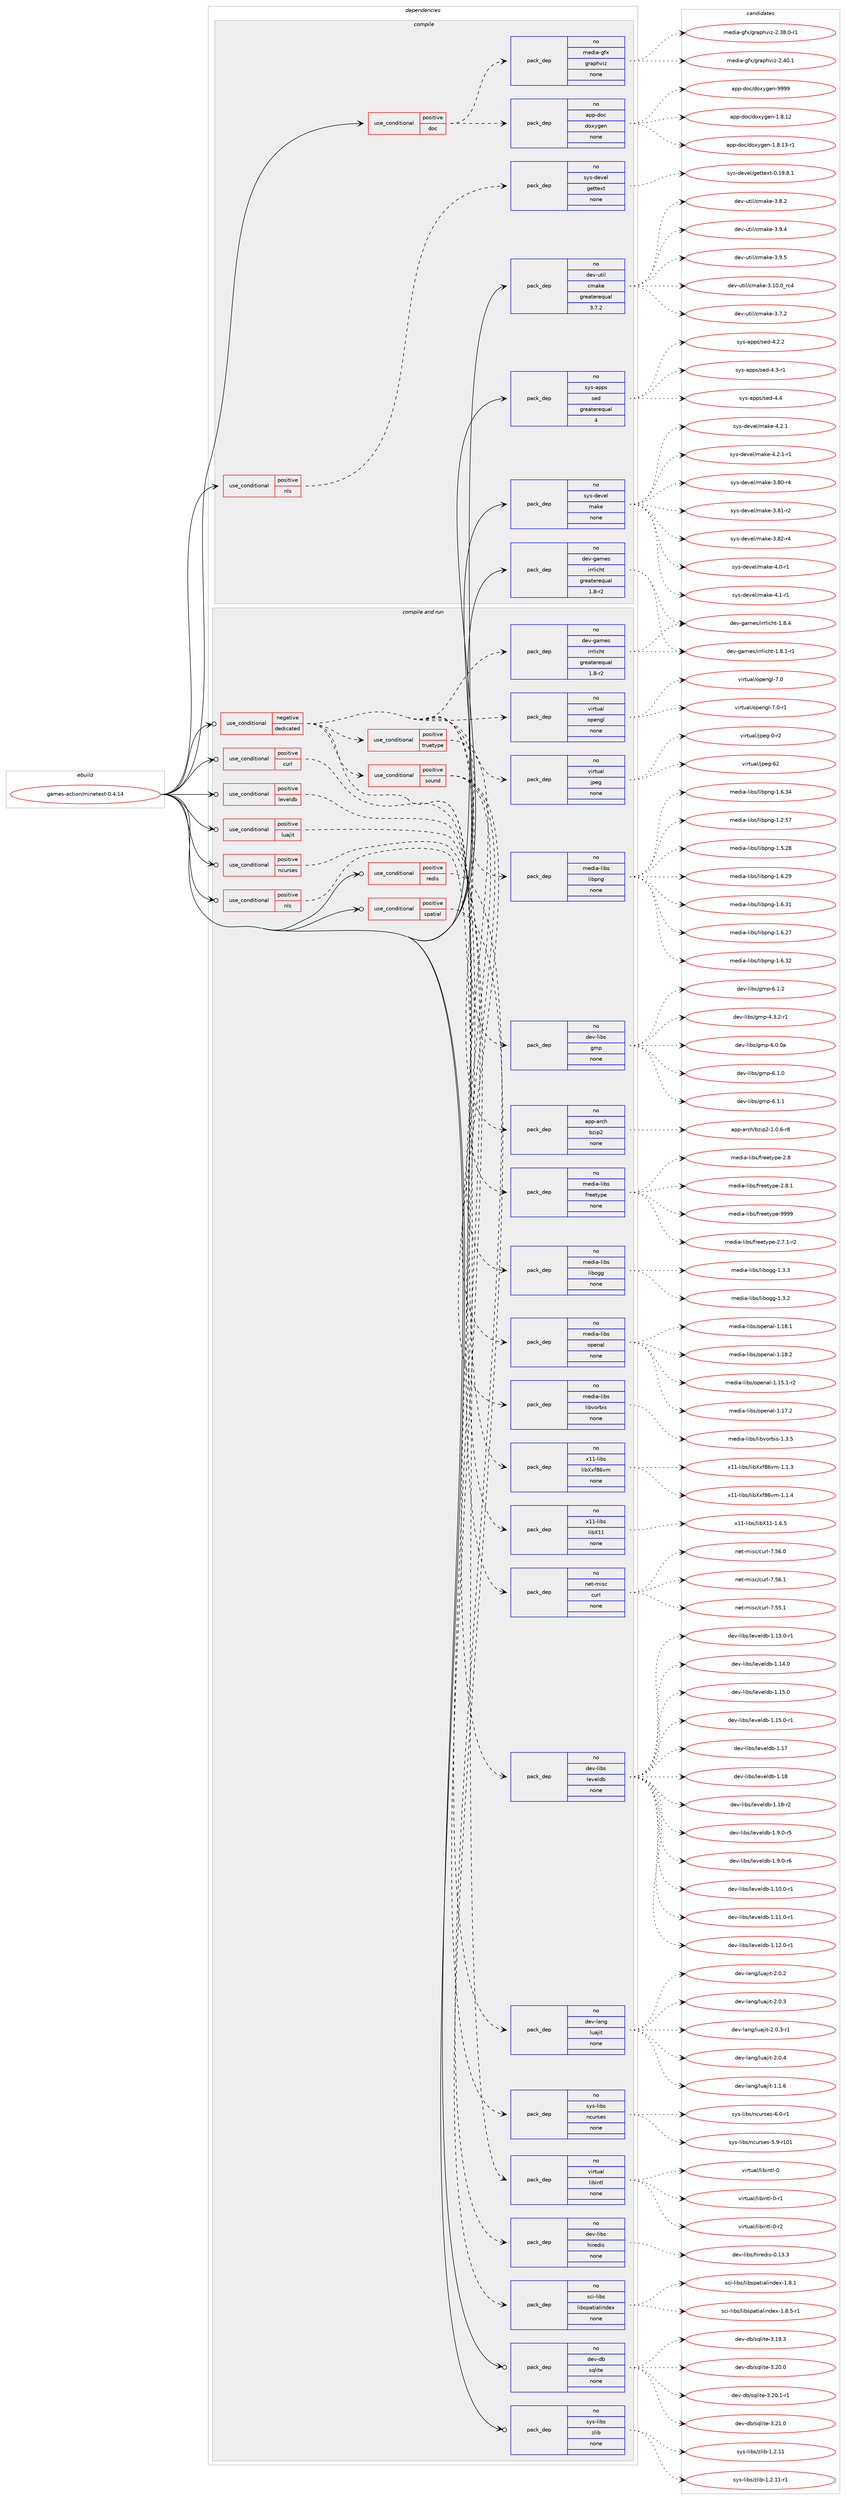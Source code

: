 digraph prolog {

# *************
# Graph options
# *************

newrank=true;
concentrate=true;
compound=true;
graph [rankdir=LR,fontname=Helvetica,fontsize=10,ranksep=1.5];#, ranksep=2.5, nodesep=0.2];
edge  [arrowhead=vee];
node  [fontname=Helvetica,fontsize=10];

# **********
# The ebuild
# **********

subgraph cluster_leftcol {
color=gray;
rank=same;
label=<<i>ebuild</i>>;
id [label="games-action/minetest-0.4.14", color=red, width=4, href="../games-action/minetest-0.4.14.svg"];
}

# ****************
# The dependencies
# ****************

subgraph cluster_midcol {
color=gray;
label=<<i>dependencies</i>>;
subgraph cluster_compile {
fillcolor="#eeeeee";
style=filled;
label=<<i>compile</i>>;
subgraph cond79638 {
dependency293037 [label=<<TABLE BORDER="0" CELLBORDER="1" CELLSPACING="0" CELLPADDING="4"><TR><TD ROWSPAN="3" CELLPADDING="10">use_conditional</TD></TR><TR><TD>positive</TD></TR><TR><TD>doc</TD></TR></TABLE>>, shape=none, color=red];
subgraph pack209030 {
dependency293038 [label=<<TABLE BORDER="0" CELLBORDER="1" CELLSPACING="0" CELLPADDING="4" WIDTH="220"><TR><TD ROWSPAN="6" CELLPADDING="30">pack_dep</TD></TR><TR><TD WIDTH="110">no</TD></TR><TR><TD>app-doc</TD></TR><TR><TD>doxygen</TD></TR><TR><TD>none</TD></TR><TR><TD></TD></TR></TABLE>>, shape=none, color=blue];
}
dependency293037:e -> dependency293038:w [weight=20,style="dashed",arrowhead="vee"];
subgraph pack209031 {
dependency293039 [label=<<TABLE BORDER="0" CELLBORDER="1" CELLSPACING="0" CELLPADDING="4" WIDTH="220"><TR><TD ROWSPAN="6" CELLPADDING="30">pack_dep</TD></TR><TR><TD WIDTH="110">no</TD></TR><TR><TD>media-gfx</TD></TR><TR><TD>graphviz</TD></TR><TR><TD>none</TD></TR><TR><TD></TD></TR></TABLE>>, shape=none, color=blue];
}
dependency293037:e -> dependency293039:w [weight=20,style="dashed",arrowhead="vee"];
}
id:e -> dependency293037:w [weight=20,style="solid",arrowhead="vee"];
subgraph cond79639 {
dependency293040 [label=<<TABLE BORDER="0" CELLBORDER="1" CELLSPACING="0" CELLPADDING="4"><TR><TD ROWSPAN="3" CELLPADDING="10">use_conditional</TD></TR><TR><TD>positive</TD></TR><TR><TD>nls</TD></TR></TABLE>>, shape=none, color=red];
subgraph pack209032 {
dependency293041 [label=<<TABLE BORDER="0" CELLBORDER="1" CELLSPACING="0" CELLPADDING="4" WIDTH="220"><TR><TD ROWSPAN="6" CELLPADDING="30">pack_dep</TD></TR><TR><TD WIDTH="110">no</TD></TR><TR><TD>sys-devel</TD></TR><TR><TD>gettext</TD></TR><TR><TD>none</TD></TR><TR><TD></TD></TR></TABLE>>, shape=none, color=blue];
}
dependency293040:e -> dependency293041:w [weight=20,style="dashed",arrowhead="vee"];
}
id:e -> dependency293040:w [weight=20,style="solid",arrowhead="vee"];
subgraph pack209033 {
dependency293042 [label=<<TABLE BORDER="0" CELLBORDER="1" CELLSPACING="0" CELLPADDING="4" WIDTH="220"><TR><TD ROWSPAN="6" CELLPADDING="30">pack_dep</TD></TR><TR><TD WIDTH="110">no</TD></TR><TR><TD>dev-games</TD></TR><TR><TD>irrlicht</TD></TR><TR><TD>greaterequal</TD></TR><TR><TD>1.8-r2</TD></TR></TABLE>>, shape=none, color=blue];
}
id:e -> dependency293042:w [weight=20,style="solid",arrowhead="vee"];
subgraph pack209034 {
dependency293043 [label=<<TABLE BORDER="0" CELLBORDER="1" CELLSPACING="0" CELLPADDING="4" WIDTH="220"><TR><TD ROWSPAN="6" CELLPADDING="30">pack_dep</TD></TR><TR><TD WIDTH="110">no</TD></TR><TR><TD>dev-util</TD></TR><TR><TD>cmake</TD></TR><TR><TD>greaterequal</TD></TR><TR><TD>3.7.2</TD></TR></TABLE>>, shape=none, color=blue];
}
id:e -> dependency293043:w [weight=20,style="solid",arrowhead="vee"];
subgraph pack209035 {
dependency293044 [label=<<TABLE BORDER="0" CELLBORDER="1" CELLSPACING="0" CELLPADDING="4" WIDTH="220"><TR><TD ROWSPAN="6" CELLPADDING="30">pack_dep</TD></TR><TR><TD WIDTH="110">no</TD></TR><TR><TD>sys-apps</TD></TR><TR><TD>sed</TD></TR><TR><TD>greaterequal</TD></TR><TR><TD>4</TD></TR></TABLE>>, shape=none, color=blue];
}
id:e -> dependency293044:w [weight=20,style="solid",arrowhead="vee"];
subgraph pack209036 {
dependency293045 [label=<<TABLE BORDER="0" CELLBORDER="1" CELLSPACING="0" CELLPADDING="4" WIDTH="220"><TR><TD ROWSPAN="6" CELLPADDING="30">pack_dep</TD></TR><TR><TD WIDTH="110">no</TD></TR><TR><TD>sys-devel</TD></TR><TR><TD>make</TD></TR><TR><TD>none</TD></TR><TR><TD></TD></TR></TABLE>>, shape=none, color=blue];
}
id:e -> dependency293045:w [weight=20,style="solid",arrowhead="vee"];
}
subgraph cluster_compileandrun {
fillcolor="#eeeeee";
style=filled;
label=<<i>compile and run</i>>;
subgraph cond79640 {
dependency293046 [label=<<TABLE BORDER="0" CELLBORDER="1" CELLSPACING="0" CELLPADDING="4"><TR><TD ROWSPAN="3" CELLPADDING="10">use_conditional</TD></TR><TR><TD>negative</TD></TR><TR><TD>dedicated</TD></TR></TABLE>>, shape=none, color=red];
subgraph pack209037 {
dependency293047 [label=<<TABLE BORDER="0" CELLBORDER="1" CELLSPACING="0" CELLPADDING="4" WIDTH="220"><TR><TD ROWSPAN="6" CELLPADDING="30">pack_dep</TD></TR><TR><TD WIDTH="110">no</TD></TR><TR><TD>app-arch</TD></TR><TR><TD>bzip2</TD></TR><TR><TD>none</TD></TR><TR><TD></TD></TR></TABLE>>, shape=none, color=blue];
}
dependency293046:e -> dependency293047:w [weight=20,style="dashed",arrowhead="vee"];
subgraph pack209038 {
dependency293048 [label=<<TABLE BORDER="0" CELLBORDER="1" CELLSPACING="0" CELLPADDING="4" WIDTH="220"><TR><TD ROWSPAN="6" CELLPADDING="30">pack_dep</TD></TR><TR><TD WIDTH="110">no</TD></TR><TR><TD>dev-games</TD></TR><TR><TD>irrlicht</TD></TR><TR><TD>greaterequal</TD></TR><TR><TD>1.8-r2</TD></TR></TABLE>>, shape=none, color=blue];
}
dependency293046:e -> dependency293048:w [weight=20,style="dashed",arrowhead="vee"];
subgraph pack209039 {
dependency293049 [label=<<TABLE BORDER="0" CELLBORDER="1" CELLSPACING="0" CELLPADDING="4" WIDTH="220"><TR><TD ROWSPAN="6" CELLPADDING="30">pack_dep</TD></TR><TR><TD WIDTH="110">no</TD></TR><TR><TD>dev-libs</TD></TR><TR><TD>gmp</TD></TR><TR><TD>none</TD></TR><TR><TD></TD></TR></TABLE>>, shape=none, color=blue];
}
dependency293046:e -> dependency293049:w [weight=20,style="dashed",arrowhead="vee"];
subgraph pack209040 {
dependency293050 [label=<<TABLE BORDER="0" CELLBORDER="1" CELLSPACING="0" CELLPADDING="4" WIDTH="220"><TR><TD ROWSPAN="6" CELLPADDING="30">pack_dep</TD></TR><TR><TD WIDTH="110">no</TD></TR><TR><TD>media-libs</TD></TR><TR><TD>libpng</TD></TR><TR><TD>none</TD></TR><TR><TD></TD></TR></TABLE>>, shape=none, color=blue];
}
dependency293046:e -> dependency293050:w [weight=20,style="dashed",arrowhead="vee"];
subgraph pack209041 {
dependency293051 [label=<<TABLE BORDER="0" CELLBORDER="1" CELLSPACING="0" CELLPADDING="4" WIDTH="220"><TR><TD ROWSPAN="6" CELLPADDING="30">pack_dep</TD></TR><TR><TD WIDTH="110">no</TD></TR><TR><TD>virtual</TD></TR><TR><TD>jpeg</TD></TR><TR><TD>none</TD></TR><TR><TD></TD></TR></TABLE>>, shape=none, color=blue];
}
dependency293046:e -> dependency293051:w [weight=20,style="dashed",arrowhead="vee"];
subgraph pack209042 {
dependency293052 [label=<<TABLE BORDER="0" CELLBORDER="1" CELLSPACING="0" CELLPADDING="4" WIDTH="220"><TR><TD ROWSPAN="6" CELLPADDING="30">pack_dep</TD></TR><TR><TD WIDTH="110">no</TD></TR><TR><TD>virtual</TD></TR><TR><TD>opengl</TD></TR><TR><TD>none</TD></TR><TR><TD></TD></TR></TABLE>>, shape=none, color=blue];
}
dependency293046:e -> dependency293052:w [weight=20,style="dashed",arrowhead="vee"];
subgraph pack209043 {
dependency293053 [label=<<TABLE BORDER="0" CELLBORDER="1" CELLSPACING="0" CELLPADDING="4" WIDTH="220"><TR><TD ROWSPAN="6" CELLPADDING="30">pack_dep</TD></TR><TR><TD WIDTH="110">no</TD></TR><TR><TD>x11-libs</TD></TR><TR><TD>libX11</TD></TR><TR><TD>none</TD></TR><TR><TD></TD></TR></TABLE>>, shape=none, color=blue];
}
dependency293046:e -> dependency293053:w [weight=20,style="dashed",arrowhead="vee"];
subgraph pack209044 {
dependency293054 [label=<<TABLE BORDER="0" CELLBORDER="1" CELLSPACING="0" CELLPADDING="4" WIDTH="220"><TR><TD ROWSPAN="6" CELLPADDING="30">pack_dep</TD></TR><TR><TD WIDTH="110">no</TD></TR><TR><TD>x11-libs</TD></TR><TR><TD>libXxf86vm</TD></TR><TR><TD>none</TD></TR><TR><TD></TD></TR></TABLE>>, shape=none, color=blue];
}
dependency293046:e -> dependency293054:w [weight=20,style="dashed",arrowhead="vee"];
subgraph cond79641 {
dependency293055 [label=<<TABLE BORDER="0" CELLBORDER="1" CELLSPACING="0" CELLPADDING="4"><TR><TD ROWSPAN="3" CELLPADDING="10">use_conditional</TD></TR><TR><TD>positive</TD></TR><TR><TD>sound</TD></TR></TABLE>>, shape=none, color=red];
subgraph pack209045 {
dependency293056 [label=<<TABLE BORDER="0" CELLBORDER="1" CELLSPACING="0" CELLPADDING="4" WIDTH="220"><TR><TD ROWSPAN="6" CELLPADDING="30">pack_dep</TD></TR><TR><TD WIDTH="110">no</TD></TR><TR><TD>media-libs</TD></TR><TR><TD>libogg</TD></TR><TR><TD>none</TD></TR><TR><TD></TD></TR></TABLE>>, shape=none, color=blue];
}
dependency293055:e -> dependency293056:w [weight=20,style="dashed",arrowhead="vee"];
subgraph pack209046 {
dependency293057 [label=<<TABLE BORDER="0" CELLBORDER="1" CELLSPACING="0" CELLPADDING="4" WIDTH="220"><TR><TD ROWSPAN="6" CELLPADDING="30">pack_dep</TD></TR><TR><TD WIDTH="110">no</TD></TR><TR><TD>media-libs</TD></TR><TR><TD>libvorbis</TD></TR><TR><TD>none</TD></TR><TR><TD></TD></TR></TABLE>>, shape=none, color=blue];
}
dependency293055:e -> dependency293057:w [weight=20,style="dashed",arrowhead="vee"];
subgraph pack209047 {
dependency293058 [label=<<TABLE BORDER="0" CELLBORDER="1" CELLSPACING="0" CELLPADDING="4" WIDTH="220"><TR><TD ROWSPAN="6" CELLPADDING="30">pack_dep</TD></TR><TR><TD WIDTH="110">no</TD></TR><TR><TD>media-libs</TD></TR><TR><TD>openal</TD></TR><TR><TD>none</TD></TR><TR><TD></TD></TR></TABLE>>, shape=none, color=blue];
}
dependency293055:e -> dependency293058:w [weight=20,style="dashed",arrowhead="vee"];
}
dependency293046:e -> dependency293055:w [weight=20,style="dashed",arrowhead="vee"];
subgraph cond79642 {
dependency293059 [label=<<TABLE BORDER="0" CELLBORDER="1" CELLSPACING="0" CELLPADDING="4"><TR><TD ROWSPAN="3" CELLPADDING="10">use_conditional</TD></TR><TR><TD>positive</TD></TR><TR><TD>truetype</TD></TR></TABLE>>, shape=none, color=red];
subgraph pack209048 {
dependency293060 [label=<<TABLE BORDER="0" CELLBORDER="1" CELLSPACING="0" CELLPADDING="4" WIDTH="220"><TR><TD ROWSPAN="6" CELLPADDING="30">pack_dep</TD></TR><TR><TD WIDTH="110">no</TD></TR><TR><TD>media-libs</TD></TR><TR><TD>freetype</TD></TR><TR><TD>none</TD></TR><TR><TD></TD></TR></TABLE>>, shape=none, color=blue];
}
dependency293059:e -> dependency293060:w [weight=20,style="dashed",arrowhead="vee"];
}
dependency293046:e -> dependency293059:w [weight=20,style="dashed",arrowhead="vee"];
}
id:e -> dependency293046:w [weight=20,style="solid",arrowhead="odotvee"];
subgraph cond79643 {
dependency293061 [label=<<TABLE BORDER="0" CELLBORDER="1" CELLSPACING="0" CELLPADDING="4"><TR><TD ROWSPAN="3" CELLPADDING="10">use_conditional</TD></TR><TR><TD>positive</TD></TR><TR><TD>curl</TD></TR></TABLE>>, shape=none, color=red];
subgraph pack209049 {
dependency293062 [label=<<TABLE BORDER="0" CELLBORDER="1" CELLSPACING="0" CELLPADDING="4" WIDTH="220"><TR><TD ROWSPAN="6" CELLPADDING="30">pack_dep</TD></TR><TR><TD WIDTH="110">no</TD></TR><TR><TD>net-misc</TD></TR><TR><TD>curl</TD></TR><TR><TD>none</TD></TR><TR><TD></TD></TR></TABLE>>, shape=none, color=blue];
}
dependency293061:e -> dependency293062:w [weight=20,style="dashed",arrowhead="vee"];
}
id:e -> dependency293061:w [weight=20,style="solid",arrowhead="odotvee"];
subgraph cond79644 {
dependency293063 [label=<<TABLE BORDER="0" CELLBORDER="1" CELLSPACING="0" CELLPADDING="4"><TR><TD ROWSPAN="3" CELLPADDING="10">use_conditional</TD></TR><TR><TD>positive</TD></TR><TR><TD>leveldb</TD></TR></TABLE>>, shape=none, color=red];
subgraph pack209050 {
dependency293064 [label=<<TABLE BORDER="0" CELLBORDER="1" CELLSPACING="0" CELLPADDING="4" WIDTH="220"><TR><TD ROWSPAN="6" CELLPADDING="30">pack_dep</TD></TR><TR><TD WIDTH="110">no</TD></TR><TR><TD>dev-libs</TD></TR><TR><TD>leveldb</TD></TR><TR><TD>none</TD></TR><TR><TD></TD></TR></TABLE>>, shape=none, color=blue];
}
dependency293063:e -> dependency293064:w [weight=20,style="dashed",arrowhead="vee"];
}
id:e -> dependency293063:w [weight=20,style="solid",arrowhead="odotvee"];
subgraph cond79645 {
dependency293065 [label=<<TABLE BORDER="0" CELLBORDER="1" CELLSPACING="0" CELLPADDING="4"><TR><TD ROWSPAN="3" CELLPADDING="10">use_conditional</TD></TR><TR><TD>positive</TD></TR><TR><TD>luajit</TD></TR></TABLE>>, shape=none, color=red];
subgraph pack209051 {
dependency293066 [label=<<TABLE BORDER="0" CELLBORDER="1" CELLSPACING="0" CELLPADDING="4" WIDTH="220"><TR><TD ROWSPAN="6" CELLPADDING="30">pack_dep</TD></TR><TR><TD WIDTH="110">no</TD></TR><TR><TD>dev-lang</TD></TR><TR><TD>luajit</TD></TR><TR><TD>none</TD></TR><TR><TD></TD></TR></TABLE>>, shape=none, color=blue];
}
dependency293065:e -> dependency293066:w [weight=20,style="dashed",arrowhead="vee"];
}
id:e -> dependency293065:w [weight=20,style="solid",arrowhead="odotvee"];
subgraph cond79646 {
dependency293067 [label=<<TABLE BORDER="0" CELLBORDER="1" CELLSPACING="0" CELLPADDING="4"><TR><TD ROWSPAN="3" CELLPADDING="10">use_conditional</TD></TR><TR><TD>positive</TD></TR><TR><TD>ncurses</TD></TR></TABLE>>, shape=none, color=red];
subgraph pack209052 {
dependency293068 [label=<<TABLE BORDER="0" CELLBORDER="1" CELLSPACING="0" CELLPADDING="4" WIDTH="220"><TR><TD ROWSPAN="6" CELLPADDING="30">pack_dep</TD></TR><TR><TD WIDTH="110">no</TD></TR><TR><TD>sys-libs</TD></TR><TR><TD>ncurses</TD></TR><TR><TD>none</TD></TR><TR><TD></TD></TR></TABLE>>, shape=none, color=blue];
}
dependency293067:e -> dependency293068:w [weight=20,style="dashed",arrowhead="vee"];
}
id:e -> dependency293067:w [weight=20,style="solid",arrowhead="odotvee"];
subgraph cond79647 {
dependency293069 [label=<<TABLE BORDER="0" CELLBORDER="1" CELLSPACING="0" CELLPADDING="4"><TR><TD ROWSPAN="3" CELLPADDING="10">use_conditional</TD></TR><TR><TD>positive</TD></TR><TR><TD>nls</TD></TR></TABLE>>, shape=none, color=red];
subgraph pack209053 {
dependency293070 [label=<<TABLE BORDER="0" CELLBORDER="1" CELLSPACING="0" CELLPADDING="4" WIDTH="220"><TR><TD ROWSPAN="6" CELLPADDING="30">pack_dep</TD></TR><TR><TD WIDTH="110">no</TD></TR><TR><TD>virtual</TD></TR><TR><TD>libintl</TD></TR><TR><TD>none</TD></TR><TR><TD></TD></TR></TABLE>>, shape=none, color=blue];
}
dependency293069:e -> dependency293070:w [weight=20,style="dashed",arrowhead="vee"];
}
id:e -> dependency293069:w [weight=20,style="solid",arrowhead="odotvee"];
subgraph cond79648 {
dependency293071 [label=<<TABLE BORDER="0" CELLBORDER="1" CELLSPACING="0" CELLPADDING="4"><TR><TD ROWSPAN="3" CELLPADDING="10">use_conditional</TD></TR><TR><TD>positive</TD></TR><TR><TD>redis</TD></TR></TABLE>>, shape=none, color=red];
subgraph pack209054 {
dependency293072 [label=<<TABLE BORDER="0" CELLBORDER="1" CELLSPACING="0" CELLPADDING="4" WIDTH="220"><TR><TD ROWSPAN="6" CELLPADDING="30">pack_dep</TD></TR><TR><TD WIDTH="110">no</TD></TR><TR><TD>dev-libs</TD></TR><TR><TD>hiredis</TD></TR><TR><TD>none</TD></TR><TR><TD></TD></TR></TABLE>>, shape=none, color=blue];
}
dependency293071:e -> dependency293072:w [weight=20,style="dashed",arrowhead="vee"];
}
id:e -> dependency293071:w [weight=20,style="solid",arrowhead="odotvee"];
subgraph cond79649 {
dependency293073 [label=<<TABLE BORDER="0" CELLBORDER="1" CELLSPACING="0" CELLPADDING="4"><TR><TD ROWSPAN="3" CELLPADDING="10">use_conditional</TD></TR><TR><TD>positive</TD></TR><TR><TD>spatial</TD></TR></TABLE>>, shape=none, color=red];
subgraph pack209055 {
dependency293074 [label=<<TABLE BORDER="0" CELLBORDER="1" CELLSPACING="0" CELLPADDING="4" WIDTH="220"><TR><TD ROWSPAN="6" CELLPADDING="30">pack_dep</TD></TR><TR><TD WIDTH="110">no</TD></TR><TR><TD>sci-libs</TD></TR><TR><TD>libspatialindex</TD></TR><TR><TD>none</TD></TR><TR><TD></TD></TR></TABLE>>, shape=none, color=blue];
}
dependency293073:e -> dependency293074:w [weight=20,style="dashed",arrowhead="vee"];
}
id:e -> dependency293073:w [weight=20,style="solid",arrowhead="odotvee"];
subgraph pack209056 {
dependency293075 [label=<<TABLE BORDER="0" CELLBORDER="1" CELLSPACING="0" CELLPADDING="4" WIDTH="220"><TR><TD ROWSPAN="6" CELLPADDING="30">pack_dep</TD></TR><TR><TD WIDTH="110">no</TD></TR><TR><TD>dev-db</TD></TR><TR><TD>sqlite</TD></TR><TR><TD>none</TD></TR><TR><TD></TD></TR></TABLE>>, shape=none, color=blue];
}
id:e -> dependency293075:w [weight=20,style="solid",arrowhead="odotvee"];
subgraph pack209057 {
dependency293076 [label=<<TABLE BORDER="0" CELLBORDER="1" CELLSPACING="0" CELLPADDING="4" WIDTH="220"><TR><TD ROWSPAN="6" CELLPADDING="30">pack_dep</TD></TR><TR><TD WIDTH="110">no</TD></TR><TR><TD>sys-libs</TD></TR><TR><TD>zlib</TD></TR><TR><TD>none</TD></TR><TR><TD></TD></TR></TABLE>>, shape=none, color=blue];
}
id:e -> dependency293076:w [weight=20,style="solid",arrowhead="odotvee"];
}
subgraph cluster_run {
fillcolor="#eeeeee";
style=filled;
label=<<i>run</i>>;
}
}

# **************
# The candidates
# **************

subgraph cluster_choices {
rank=same;
color=gray;
label=<<i>candidates</i>>;

subgraph choice209030 {
color=black;
nodesep=1;
choice9711211245100111994710011112012110310111045494656464950 [label="app-doc/doxygen-1.8.12", color=red, width=4,href="../app-doc/doxygen-1.8.12.svg"];
choice97112112451001119947100111120121103101110454946564649514511449 [label="app-doc/doxygen-1.8.13-r1", color=red, width=4,href="../app-doc/doxygen-1.8.13-r1.svg"];
choice971121124510011199471001111201211031011104557575757 [label="app-doc/doxygen-9999", color=red, width=4,href="../app-doc/doxygen-9999.svg"];
dependency293038:e -> choice9711211245100111994710011112012110310111045494656464950:w [style=dotted,weight="100"];
dependency293038:e -> choice97112112451001119947100111120121103101110454946564649514511449:w [style=dotted,weight="100"];
dependency293038:e -> choice971121124510011199471001111201211031011104557575757:w [style=dotted,weight="100"];
}
subgraph choice209031 {
color=black;
nodesep=1;
choice10910110010597451031021204710311497112104118105122455046515646484511449 [label="media-gfx/graphviz-2.38.0-r1", color=red, width=4,href="../media-gfx/graphviz-2.38.0-r1.svg"];
choice1091011001059745103102120471031149711210411810512245504652484649 [label="media-gfx/graphviz-2.40.1", color=red, width=4,href="../media-gfx/graphviz-2.40.1.svg"];
dependency293039:e -> choice10910110010597451031021204710311497112104118105122455046515646484511449:w [style=dotted,weight="100"];
dependency293039:e -> choice1091011001059745103102120471031149711210411810512245504652484649:w [style=dotted,weight="100"];
}
subgraph choice209032 {
color=black;
nodesep=1;
choice1151211154510010111810110847103101116116101120116454846495746564649 [label="sys-devel/gettext-0.19.8.1", color=red, width=4,href="../sys-devel/gettext-0.19.8.1.svg"];
dependency293041:e -> choice1151211154510010111810110847103101116116101120116454846495746564649:w [style=dotted,weight="100"];
}
subgraph choice209033 {
color=black;
nodesep=1;
choice100101118451039710910111547105114114108105991041164549465646494511449 [label="dev-games/irrlicht-1.8.1-r1", color=red, width=4,href="../dev-games/irrlicht-1.8.1-r1.svg"];
choice10010111845103971091011154710511411410810599104116454946564652 [label="dev-games/irrlicht-1.8.4", color=red, width=4,href="../dev-games/irrlicht-1.8.4.svg"];
dependency293042:e -> choice100101118451039710910111547105114114108105991041164549465646494511449:w [style=dotted,weight="100"];
dependency293042:e -> choice10010111845103971091011154710511411410810599104116454946564652:w [style=dotted,weight="100"];
}
subgraph choice209034 {
color=black;
nodesep=1;
choice1001011184511711610510847991099710710145514649484648951149952 [label="dev-util/cmake-3.10.0_rc4", color=red, width=4,href="../dev-util/cmake-3.10.0_rc4.svg"];
choice10010111845117116105108479910997107101455146554650 [label="dev-util/cmake-3.7.2", color=red, width=4,href="../dev-util/cmake-3.7.2.svg"];
choice10010111845117116105108479910997107101455146564650 [label="dev-util/cmake-3.8.2", color=red, width=4,href="../dev-util/cmake-3.8.2.svg"];
choice10010111845117116105108479910997107101455146574652 [label="dev-util/cmake-3.9.4", color=red, width=4,href="../dev-util/cmake-3.9.4.svg"];
choice10010111845117116105108479910997107101455146574653 [label="dev-util/cmake-3.9.5", color=red, width=4,href="../dev-util/cmake-3.9.5.svg"];
dependency293043:e -> choice1001011184511711610510847991099710710145514649484648951149952:w [style=dotted,weight="100"];
dependency293043:e -> choice10010111845117116105108479910997107101455146554650:w [style=dotted,weight="100"];
dependency293043:e -> choice10010111845117116105108479910997107101455146564650:w [style=dotted,weight="100"];
dependency293043:e -> choice10010111845117116105108479910997107101455146574652:w [style=dotted,weight="100"];
dependency293043:e -> choice10010111845117116105108479910997107101455146574653:w [style=dotted,weight="100"];
}
subgraph choice209035 {
color=black;
nodesep=1;
choice115121115459711211211547115101100455246504650 [label="sys-apps/sed-4.2.2", color=red, width=4,href="../sys-apps/sed-4.2.2.svg"];
choice115121115459711211211547115101100455246514511449 [label="sys-apps/sed-4.3-r1", color=red, width=4,href="../sys-apps/sed-4.3-r1.svg"];
choice11512111545971121121154711510110045524652 [label="sys-apps/sed-4.4", color=red, width=4,href="../sys-apps/sed-4.4.svg"];
dependency293044:e -> choice115121115459711211211547115101100455246504650:w [style=dotted,weight="100"];
dependency293044:e -> choice115121115459711211211547115101100455246514511449:w [style=dotted,weight="100"];
dependency293044:e -> choice11512111545971121121154711510110045524652:w [style=dotted,weight="100"];
}
subgraph choice209036 {
color=black;
nodesep=1;
choice11512111545100101118101108471099710710145514656484511452 [label="sys-devel/make-3.80-r4", color=red, width=4,href="../sys-devel/make-3.80-r4.svg"];
choice11512111545100101118101108471099710710145514656494511450 [label="sys-devel/make-3.81-r2", color=red, width=4,href="../sys-devel/make-3.81-r2.svg"];
choice11512111545100101118101108471099710710145514656504511452 [label="sys-devel/make-3.82-r4", color=red, width=4,href="../sys-devel/make-3.82-r4.svg"];
choice115121115451001011181011084710997107101455246484511449 [label="sys-devel/make-4.0-r1", color=red, width=4,href="../sys-devel/make-4.0-r1.svg"];
choice115121115451001011181011084710997107101455246494511449 [label="sys-devel/make-4.1-r1", color=red, width=4,href="../sys-devel/make-4.1-r1.svg"];
choice115121115451001011181011084710997107101455246504649 [label="sys-devel/make-4.2.1", color=red, width=4,href="../sys-devel/make-4.2.1.svg"];
choice1151211154510010111810110847109971071014552465046494511449 [label="sys-devel/make-4.2.1-r1", color=red, width=4,href="../sys-devel/make-4.2.1-r1.svg"];
dependency293045:e -> choice11512111545100101118101108471099710710145514656484511452:w [style=dotted,weight="100"];
dependency293045:e -> choice11512111545100101118101108471099710710145514656494511450:w [style=dotted,weight="100"];
dependency293045:e -> choice11512111545100101118101108471099710710145514656504511452:w [style=dotted,weight="100"];
dependency293045:e -> choice115121115451001011181011084710997107101455246484511449:w [style=dotted,weight="100"];
dependency293045:e -> choice115121115451001011181011084710997107101455246494511449:w [style=dotted,weight="100"];
dependency293045:e -> choice115121115451001011181011084710997107101455246504649:w [style=dotted,weight="100"];
dependency293045:e -> choice1151211154510010111810110847109971071014552465046494511449:w [style=dotted,weight="100"];
}
subgraph choice209037 {
color=black;
nodesep=1;
choice971121124597114991044798122105112504549464846544511456 [label="app-arch/bzip2-1.0.6-r8", color=red, width=4,href="../app-arch/bzip2-1.0.6-r8.svg"];
dependency293047:e -> choice971121124597114991044798122105112504549464846544511456:w [style=dotted,weight="100"];
}
subgraph choice209038 {
color=black;
nodesep=1;
choice100101118451039710910111547105114114108105991041164549465646494511449 [label="dev-games/irrlicht-1.8.1-r1", color=red, width=4,href="../dev-games/irrlicht-1.8.1-r1.svg"];
choice10010111845103971091011154710511411410810599104116454946564652 [label="dev-games/irrlicht-1.8.4", color=red, width=4,href="../dev-games/irrlicht-1.8.4.svg"];
dependency293048:e -> choice100101118451039710910111547105114114108105991041164549465646494511449:w [style=dotted,weight="100"];
dependency293048:e -> choice10010111845103971091011154710511411410810599104116454946564652:w [style=dotted,weight="100"];
}
subgraph choice209039 {
color=black;
nodesep=1;
choice1001011184510810598115471031091124552465146504511449 [label="dev-libs/gmp-4.3.2-r1", color=red, width=4,href="../dev-libs/gmp-4.3.2-r1.svg"];
choice10010111845108105981154710310911245544648464897 [label="dev-libs/gmp-6.0.0a", color=red, width=4,href="../dev-libs/gmp-6.0.0a.svg"];
choice100101118451081059811547103109112455446494648 [label="dev-libs/gmp-6.1.0", color=red, width=4,href="../dev-libs/gmp-6.1.0.svg"];
choice100101118451081059811547103109112455446494649 [label="dev-libs/gmp-6.1.1", color=red, width=4,href="../dev-libs/gmp-6.1.1.svg"];
choice100101118451081059811547103109112455446494650 [label="dev-libs/gmp-6.1.2", color=red, width=4,href="../dev-libs/gmp-6.1.2.svg"];
dependency293049:e -> choice1001011184510810598115471031091124552465146504511449:w [style=dotted,weight="100"];
dependency293049:e -> choice10010111845108105981154710310911245544648464897:w [style=dotted,weight="100"];
dependency293049:e -> choice100101118451081059811547103109112455446494648:w [style=dotted,weight="100"];
dependency293049:e -> choice100101118451081059811547103109112455446494649:w [style=dotted,weight="100"];
dependency293049:e -> choice100101118451081059811547103109112455446494650:w [style=dotted,weight="100"];
}
subgraph choice209040 {
color=black;
nodesep=1;
choice109101100105974510810598115471081059811211010345494650465355 [label="media-libs/libpng-1.2.57", color=red, width=4,href="../media-libs/libpng-1.2.57.svg"];
choice109101100105974510810598115471081059811211010345494653465056 [label="media-libs/libpng-1.5.28", color=red, width=4,href="../media-libs/libpng-1.5.28.svg"];
choice109101100105974510810598115471081059811211010345494654465055 [label="media-libs/libpng-1.6.27", color=red, width=4,href="../media-libs/libpng-1.6.27.svg"];
choice109101100105974510810598115471081059811211010345494654465057 [label="media-libs/libpng-1.6.29", color=red, width=4,href="../media-libs/libpng-1.6.29.svg"];
choice109101100105974510810598115471081059811211010345494654465149 [label="media-libs/libpng-1.6.31", color=red, width=4,href="../media-libs/libpng-1.6.31.svg"];
choice109101100105974510810598115471081059811211010345494654465150 [label="media-libs/libpng-1.6.32", color=red, width=4,href="../media-libs/libpng-1.6.32.svg"];
choice109101100105974510810598115471081059811211010345494654465152 [label="media-libs/libpng-1.6.34", color=red, width=4,href="../media-libs/libpng-1.6.34.svg"];
dependency293050:e -> choice109101100105974510810598115471081059811211010345494650465355:w [style=dotted,weight="100"];
dependency293050:e -> choice109101100105974510810598115471081059811211010345494653465056:w [style=dotted,weight="100"];
dependency293050:e -> choice109101100105974510810598115471081059811211010345494654465055:w [style=dotted,weight="100"];
dependency293050:e -> choice109101100105974510810598115471081059811211010345494654465057:w [style=dotted,weight="100"];
dependency293050:e -> choice109101100105974510810598115471081059811211010345494654465149:w [style=dotted,weight="100"];
dependency293050:e -> choice109101100105974510810598115471081059811211010345494654465150:w [style=dotted,weight="100"];
dependency293050:e -> choice109101100105974510810598115471081059811211010345494654465152:w [style=dotted,weight="100"];
}
subgraph choice209041 {
color=black;
nodesep=1;
choice118105114116117971084710611210110345484511450 [label="virtual/jpeg-0-r2", color=red, width=4,href="../virtual/jpeg-0-r2.svg"];
choice1181051141161179710847106112101103455450 [label="virtual/jpeg-62", color=red, width=4,href="../virtual/jpeg-62.svg"];
dependency293051:e -> choice118105114116117971084710611210110345484511450:w [style=dotted,weight="100"];
dependency293051:e -> choice1181051141161179710847106112101103455450:w [style=dotted,weight="100"];
}
subgraph choice209042 {
color=black;
nodesep=1;
choice118105114116117971084711111210111010310845554648 [label="virtual/opengl-7.0", color=red, width=4,href="../virtual/opengl-7.0.svg"];
choice1181051141161179710847111112101110103108455546484511449 [label="virtual/opengl-7.0-r1", color=red, width=4,href="../virtual/opengl-7.0-r1.svg"];
dependency293052:e -> choice118105114116117971084711111210111010310845554648:w [style=dotted,weight="100"];
dependency293052:e -> choice1181051141161179710847111112101110103108455546484511449:w [style=dotted,weight="100"];
}
subgraph choice209043 {
color=black;
nodesep=1;
choice120494945108105981154710810598884949454946544653 [label="x11-libs/libX11-1.6.5", color=red, width=4,href="../x11-libs/libX11-1.6.5.svg"];
dependency293053:e -> choice120494945108105981154710810598884949454946544653:w [style=dotted,weight="100"];
}
subgraph choice209044 {
color=black;
nodesep=1;
choice120494945108105981154710810598881201025654118109454946494651 [label="x11-libs/libXxf86vm-1.1.3", color=red, width=4,href="../x11-libs/libXxf86vm-1.1.3.svg"];
choice120494945108105981154710810598881201025654118109454946494652 [label="x11-libs/libXxf86vm-1.1.4", color=red, width=4,href="../x11-libs/libXxf86vm-1.1.4.svg"];
dependency293054:e -> choice120494945108105981154710810598881201025654118109454946494651:w [style=dotted,weight="100"];
dependency293054:e -> choice120494945108105981154710810598881201025654118109454946494652:w [style=dotted,weight="100"];
}
subgraph choice209045 {
color=black;
nodesep=1;
choice1091011001059745108105981154710810598111103103454946514650 [label="media-libs/libogg-1.3.2", color=red, width=4,href="../media-libs/libogg-1.3.2.svg"];
choice1091011001059745108105981154710810598111103103454946514651 [label="media-libs/libogg-1.3.3", color=red, width=4,href="../media-libs/libogg-1.3.3.svg"];
dependency293056:e -> choice1091011001059745108105981154710810598111103103454946514650:w [style=dotted,weight="100"];
dependency293056:e -> choice1091011001059745108105981154710810598111103103454946514651:w [style=dotted,weight="100"];
}
subgraph choice209046 {
color=black;
nodesep=1;
choice109101100105974510810598115471081059811811111498105115454946514653 [label="media-libs/libvorbis-1.3.5", color=red, width=4,href="../media-libs/libvorbis-1.3.5.svg"];
dependency293057:e -> choice109101100105974510810598115471081059811811111498105115454946514653:w [style=dotted,weight="100"];
}
subgraph choice209047 {
color=black;
nodesep=1;
choice1091011001059745108105981154711111210111097108454946495346494511450 [label="media-libs/openal-1.15.1-r2", color=red, width=4,href="../media-libs/openal-1.15.1-r2.svg"];
choice109101100105974510810598115471111121011109710845494649554650 [label="media-libs/openal-1.17.2", color=red, width=4,href="../media-libs/openal-1.17.2.svg"];
choice109101100105974510810598115471111121011109710845494649564649 [label="media-libs/openal-1.18.1", color=red, width=4,href="../media-libs/openal-1.18.1.svg"];
choice109101100105974510810598115471111121011109710845494649564650 [label="media-libs/openal-1.18.2", color=red, width=4,href="../media-libs/openal-1.18.2.svg"];
dependency293058:e -> choice1091011001059745108105981154711111210111097108454946495346494511450:w [style=dotted,weight="100"];
dependency293058:e -> choice109101100105974510810598115471111121011109710845494649554650:w [style=dotted,weight="100"];
dependency293058:e -> choice109101100105974510810598115471111121011109710845494649564649:w [style=dotted,weight="100"];
dependency293058:e -> choice109101100105974510810598115471111121011109710845494649564650:w [style=dotted,weight="100"];
}
subgraph choice209048 {
color=black;
nodesep=1;
choice109101100105974510810598115471021141011011161211121014550465546494511450 [label="media-libs/freetype-2.7.1-r2", color=red, width=4,href="../media-libs/freetype-2.7.1-r2.svg"];
choice1091011001059745108105981154710211410110111612111210145504656 [label="media-libs/freetype-2.8", color=red, width=4,href="../media-libs/freetype-2.8.svg"];
choice10910110010597451081059811547102114101101116121112101455046564649 [label="media-libs/freetype-2.8.1", color=red, width=4,href="../media-libs/freetype-2.8.1.svg"];
choice109101100105974510810598115471021141011011161211121014557575757 [label="media-libs/freetype-9999", color=red, width=4,href="../media-libs/freetype-9999.svg"];
dependency293060:e -> choice109101100105974510810598115471021141011011161211121014550465546494511450:w [style=dotted,weight="100"];
dependency293060:e -> choice1091011001059745108105981154710211410110111612111210145504656:w [style=dotted,weight="100"];
dependency293060:e -> choice10910110010597451081059811547102114101101116121112101455046564649:w [style=dotted,weight="100"];
dependency293060:e -> choice109101100105974510810598115471021141011011161211121014557575757:w [style=dotted,weight="100"];
}
subgraph choice209049 {
color=black;
nodesep=1;
choice1101011164510910511599479911711410845554653534649 [label="net-misc/curl-7.55.1", color=red, width=4,href="../net-misc/curl-7.55.1.svg"];
choice1101011164510910511599479911711410845554653544648 [label="net-misc/curl-7.56.0", color=red, width=4,href="../net-misc/curl-7.56.0.svg"];
choice1101011164510910511599479911711410845554653544649 [label="net-misc/curl-7.56.1", color=red, width=4,href="../net-misc/curl-7.56.1.svg"];
dependency293062:e -> choice1101011164510910511599479911711410845554653534649:w [style=dotted,weight="100"];
dependency293062:e -> choice1101011164510910511599479911711410845554653544648:w [style=dotted,weight="100"];
dependency293062:e -> choice1101011164510910511599479911711410845554653544649:w [style=dotted,weight="100"];
}
subgraph choice209050 {
color=black;
nodesep=1;
choice10010111845108105981154710810111810110810098454946494846484511449 [label="dev-libs/leveldb-1.10.0-r1", color=red, width=4,href="../dev-libs/leveldb-1.10.0-r1.svg"];
choice10010111845108105981154710810111810110810098454946494946484511449 [label="dev-libs/leveldb-1.11.0-r1", color=red, width=4,href="../dev-libs/leveldb-1.11.0-r1.svg"];
choice10010111845108105981154710810111810110810098454946495046484511449 [label="dev-libs/leveldb-1.12.0-r1", color=red, width=4,href="../dev-libs/leveldb-1.12.0-r1.svg"];
choice10010111845108105981154710810111810110810098454946495146484511449 [label="dev-libs/leveldb-1.13.0-r1", color=red, width=4,href="../dev-libs/leveldb-1.13.0-r1.svg"];
choice1001011184510810598115471081011181011081009845494649524648 [label="dev-libs/leveldb-1.14.0", color=red, width=4,href="../dev-libs/leveldb-1.14.0.svg"];
choice1001011184510810598115471081011181011081009845494649534648 [label="dev-libs/leveldb-1.15.0", color=red, width=4,href="../dev-libs/leveldb-1.15.0.svg"];
choice10010111845108105981154710810111810110810098454946495346484511449 [label="dev-libs/leveldb-1.15.0-r1", color=red, width=4,href="../dev-libs/leveldb-1.15.0-r1.svg"];
choice100101118451081059811547108101118101108100984549464955 [label="dev-libs/leveldb-1.17", color=red, width=4,href="../dev-libs/leveldb-1.17.svg"];
choice100101118451081059811547108101118101108100984549464956 [label="dev-libs/leveldb-1.18", color=red, width=4,href="../dev-libs/leveldb-1.18.svg"];
choice1001011184510810598115471081011181011081009845494649564511450 [label="dev-libs/leveldb-1.18-r2", color=red, width=4,href="../dev-libs/leveldb-1.18-r2.svg"];
choice100101118451081059811547108101118101108100984549465746484511453 [label="dev-libs/leveldb-1.9.0-r5", color=red, width=4,href="../dev-libs/leveldb-1.9.0-r5.svg"];
choice100101118451081059811547108101118101108100984549465746484511454 [label="dev-libs/leveldb-1.9.0-r6", color=red, width=4,href="../dev-libs/leveldb-1.9.0-r6.svg"];
dependency293064:e -> choice10010111845108105981154710810111810110810098454946494846484511449:w [style=dotted,weight="100"];
dependency293064:e -> choice10010111845108105981154710810111810110810098454946494946484511449:w [style=dotted,weight="100"];
dependency293064:e -> choice10010111845108105981154710810111810110810098454946495046484511449:w [style=dotted,weight="100"];
dependency293064:e -> choice10010111845108105981154710810111810110810098454946495146484511449:w [style=dotted,weight="100"];
dependency293064:e -> choice1001011184510810598115471081011181011081009845494649524648:w [style=dotted,weight="100"];
dependency293064:e -> choice1001011184510810598115471081011181011081009845494649534648:w [style=dotted,weight="100"];
dependency293064:e -> choice10010111845108105981154710810111810110810098454946495346484511449:w [style=dotted,weight="100"];
dependency293064:e -> choice100101118451081059811547108101118101108100984549464955:w [style=dotted,weight="100"];
dependency293064:e -> choice100101118451081059811547108101118101108100984549464956:w [style=dotted,weight="100"];
dependency293064:e -> choice1001011184510810598115471081011181011081009845494649564511450:w [style=dotted,weight="100"];
dependency293064:e -> choice100101118451081059811547108101118101108100984549465746484511453:w [style=dotted,weight="100"];
dependency293064:e -> choice100101118451081059811547108101118101108100984549465746484511454:w [style=dotted,weight="100"];
}
subgraph choice209051 {
color=black;
nodesep=1;
choice10010111845108971101034710811797106105116454946494654 [label="dev-lang/luajit-1.1.6", color=red, width=4,href="../dev-lang/luajit-1.1.6.svg"];
choice10010111845108971101034710811797106105116455046484650 [label="dev-lang/luajit-2.0.2", color=red, width=4,href="../dev-lang/luajit-2.0.2.svg"];
choice10010111845108971101034710811797106105116455046484651 [label="dev-lang/luajit-2.0.3", color=red, width=4,href="../dev-lang/luajit-2.0.3.svg"];
choice100101118451089711010347108117971061051164550464846514511449 [label="dev-lang/luajit-2.0.3-r1", color=red, width=4,href="../dev-lang/luajit-2.0.3-r1.svg"];
choice10010111845108971101034710811797106105116455046484652 [label="dev-lang/luajit-2.0.4", color=red, width=4,href="../dev-lang/luajit-2.0.4.svg"];
dependency293066:e -> choice10010111845108971101034710811797106105116454946494654:w [style=dotted,weight="100"];
dependency293066:e -> choice10010111845108971101034710811797106105116455046484650:w [style=dotted,weight="100"];
dependency293066:e -> choice10010111845108971101034710811797106105116455046484651:w [style=dotted,weight="100"];
dependency293066:e -> choice100101118451089711010347108117971061051164550464846514511449:w [style=dotted,weight="100"];
dependency293066:e -> choice10010111845108971101034710811797106105116455046484652:w [style=dotted,weight="100"];
}
subgraph choice209052 {
color=black;
nodesep=1;
choice115121115451081059811547110991171141151011154553465745114494849 [label="sys-libs/ncurses-5.9-r101", color=red, width=4,href="../sys-libs/ncurses-5.9-r101.svg"];
choice11512111545108105981154711099117114115101115455446484511449 [label="sys-libs/ncurses-6.0-r1", color=red, width=4,href="../sys-libs/ncurses-6.0-r1.svg"];
dependency293068:e -> choice115121115451081059811547110991171141151011154553465745114494849:w [style=dotted,weight="100"];
dependency293068:e -> choice11512111545108105981154711099117114115101115455446484511449:w [style=dotted,weight="100"];
}
subgraph choice209053 {
color=black;
nodesep=1;
choice1181051141161179710847108105981051101161084548 [label="virtual/libintl-0", color=red, width=4,href="../virtual/libintl-0.svg"];
choice11810511411611797108471081059810511011610845484511449 [label="virtual/libintl-0-r1", color=red, width=4,href="../virtual/libintl-0-r1.svg"];
choice11810511411611797108471081059810511011610845484511450 [label="virtual/libintl-0-r2", color=red, width=4,href="../virtual/libintl-0-r2.svg"];
dependency293070:e -> choice1181051141161179710847108105981051101161084548:w [style=dotted,weight="100"];
dependency293070:e -> choice11810511411611797108471081059810511011610845484511449:w [style=dotted,weight="100"];
dependency293070:e -> choice11810511411611797108471081059810511011610845484511450:w [style=dotted,weight="100"];
}
subgraph choice209054 {
color=black;
nodesep=1;
choice10010111845108105981154710410511410110010511545484649514651 [label="dev-libs/hiredis-0.13.3", color=red, width=4,href="../dev-libs/hiredis-0.13.3.svg"];
dependency293072:e -> choice10010111845108105981154710410511410110010511545484649514651:w [style=dotted,weight="100"];
}
subgraph choice209055 {
color=black;
nodesep=1;
choice11599105451081059811547108105981151129711610597108105110100101120454946564649 [label="sci-libs/libspatialindex-1.8.1", color=red, width=4,href="../sci-libs/libspatialindex-1.8.1.svg"];
choice115991054510810598115471081059811511297116105971081051101001011204549465646534511449 [label="sci-libs/libspatialindex-1.8.5-r1", color=red, width=4,href="../sci-libs/libspatialindex-1.8.5-r1.svg"];
dependency293074:e -> choice11599105451081059811547108105981151129711610597108105110100101120454946564649:w [style=dotted,weight="100"];
dependency293074:e -> choice115991054510810598115471081059811511297116105971081051101001011204549465646534511449:w [style=dotted,weight="100"];
}
subgraph choice209056 {
color=black;
nodesep=1;
choice10010111845100984711511310810511610145514649574651 [label="dev-db/sqlite-3.19.3", color=red, width=4,href="../dev-db/sqlite-3.19.3.svg"];
choice10010111845100984711511310810511610145514650484648 [label="dev-db/sqlite-3.20.0", color=red, width=4,href="../dev-db/sqlite-3.20.0.svg"];
choice100101118451009847115113108105116101455146504846494511449 [label="dev-db/sqlite-3.20.1-r1", color=red, width=4,href="../dev-db/sqlite-3.20.1-r1.svg"];
choice10010111845100984711511310810511610145514650494648 [label="dev-db/sqlite-3.21.0", color=red, width=4,href="../dev-db/sqlite-3.21.0.svg"];
dependency293075:e -> choice10010111845100984711511310810511610145514649574651:w [style=dotted,weight="100"];
dependency293075:e -> choice10010111845100984711511310810511610145514650484648:w [style=dotted,weight="100"];
dependency293075:e -> choice100101118451009847115113108105116101455146504846494511449:w [style=dotted,weight="100"];
dependency293075:e -> choice10010111845100984711511310810511610145514650494648:w [style=dotted,weight="100"];
}
subgraph choice209057 {
color=black;
nodesep=1;
choice1151211154510810598115471221081059845494650464949 [label="sys-libs/zlib-1.2.11", color=red, width=4,href="../sys-libs/zlib-1.2.11.svg"];
choice11512111545108105981154712210810598454946504649494511449 [label="sys-libs/zlib-1.2.11-r1", color=red, width=4,href="../sys-libs/zlib-1.2.11-r1.svg"];
dependency293076:e -> choice1151211154510810598115471221081059845494650464949:w [style=dotted,weight="100"];
dependency293076:e -> choice11512111545108105981154712210810598454946504649494511449:w [style=dotted,weight="100"];
}
}

}
